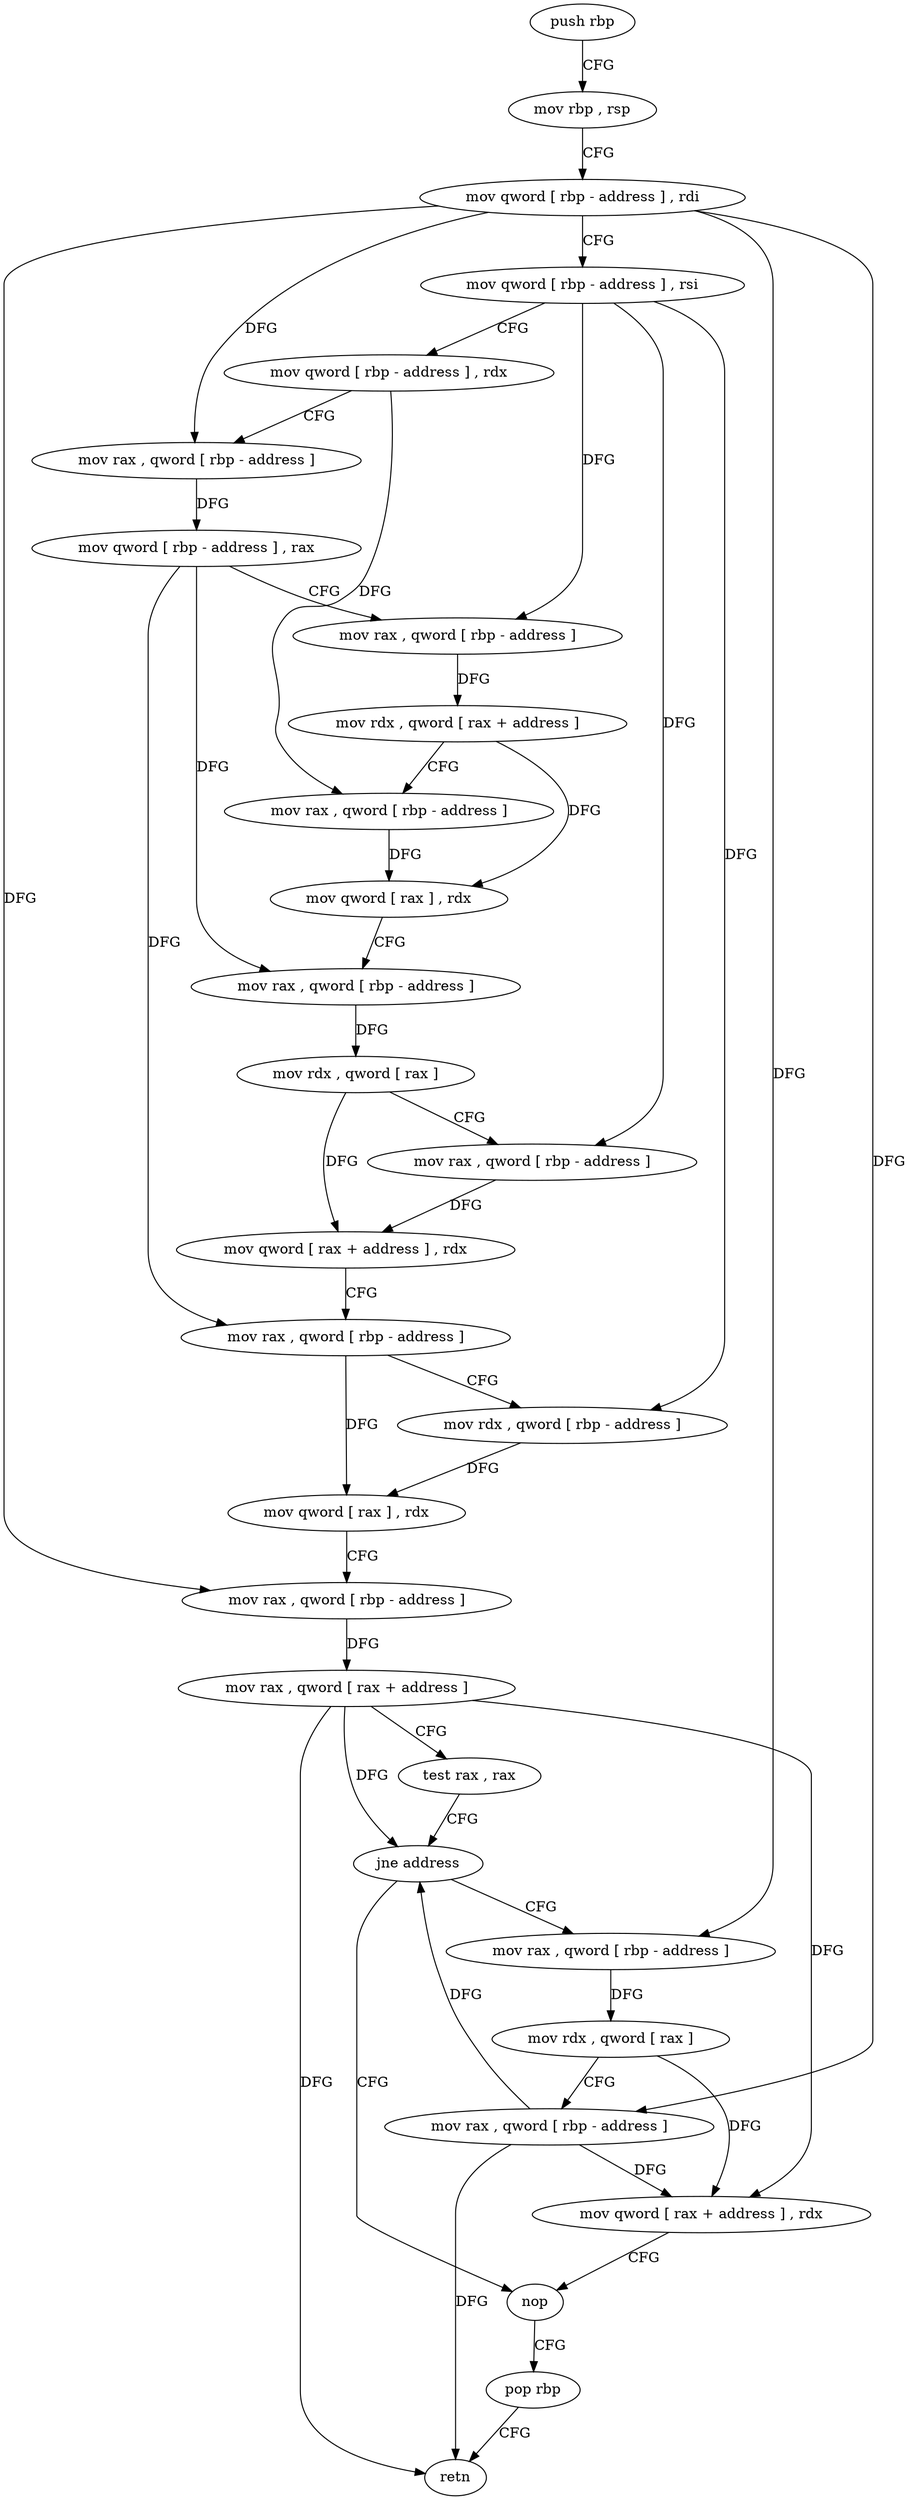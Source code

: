 digraph "func" {
"4227113" [label = "push rbp" ]
"4227114" [label = "mov rbp , rsp" ]
"4227117" [label = "mov qword [ rbp - address ] , rdi" ]
"4227121" [label = "mov qword [ rbp - address ] , rsi" ]
"4227125" [label = "mov qword [ rbp - address ] , rdx" ]
"4227129" [label = "mov rax , qword [ rbp - address ]" ]
"4227133" [label = "mov qword [ rbp - address ] , rax" ]
"4227137" [label = "mov rax , qword [ rbp - address ]" ]
"4227141" [label = "mov rdx , qword [ rax + address ]" ]
"4227148" [label = "mov rax , qword [ rbp - address ]" ]
"4227152" [label = "mov qword [ rax ] , rdx" ]
"4227155" [label = "mov rax , qword [ rbp - address ]" ]
"4227159" [label = "mov rdx , qword [ rax ]" ]
"4227162" [label = "mov rax , qword [ rbp - address ]" ]
"4227166" [label = "mov qword [ rax + address ] , rdx" ]
"4227173" [label = "mov rax , qword [ rbp - address ]" ]
"4227177" [label = "mov rdx , qword [ rbp - address ]" ]
"4227181" [label = "mov qword [ rax ] , rdx" ]
"4227184" [label = "mov rax , qword [ rbp - address ]" ]
"4227188" [label = "mov rax , qword [ rax + address ]" ]
"4227192" [label = "test rax , rax" ]
"4227195" [label = "jne address" ]
"4227212" [label = "nop" ]
"4227197" [label = "mov rax , qword [ rbp - address ]" ]
"4227213" [label = "pop rbp" ]
"4227214" [label = "retn" ]
"4227201" [label = "mov rdx , qword [ rax ]" ]
"4227204" [label = "mov rax , qword [ rbp - address ]" ]
"4227208" [label = "mov qword [ rax + address ] , rdx" ]
"4227113" -> "4227114" [ label = "CFG" ]
"4227114" -> "4227117" [ label = "CFG" ]
"4227117" -> "4227121" [ label = "CFG" ]
"4227117" -> "4227129" [ label = "DFG" ]
"4227117" -> "4227184" [ label = "DFG" ]
"4227117" -> "4227197" [ label = "DFG" ]
"4227117" -> "4227204" [ label = "DFG" ]
"4227121" -> "4227125" [ label = "CFG" ]
"4227121" -> "4227137" [ label = "DFG" ]
"4227121" -> "4227162" [ label = "DFG" ]
"4227121" -> "4227177" [ label = "DFG" ]
"4227125" -> "4227129" [ label = "CFG" ]
"4227125" -> "4227148" [ label = "DFG" ]
"4227129" -> "4227133" [ label = "DFG" ]
"4227133" -> "4227137" [ label = "CFG" ]
"4227133" -> "4227155" [ label = "DFG" ]
"4227133" -> "4227173" [ label = "DFG" ]
"4227137" -> "4227141" [ label = "DFG" ]
"4227141" -> "4227148" [ label = "CFG" ]
"4227141" -> "4227152" [ label = "DFG" ]
"4227148" -> "4227152" [ label = "DFG" ]
"4227152" -> "4227155" [ label = "CFG" ]
"4227155" -> "4227159" [ label = "DFG" ]
"4227159" -> "4227162" [ label = "CFG" ]
"4227159" -> "4227166" [ label = "DFG" ]
"4227162" -> "4227166" [ label = "DFG" ]
"4227166" -> "4227173" [ label = "CFG" ]
"4227173" -> "4227177" [ label = "CFG" ]
"4227173" -> "4227181" [ label = "DFG" ]
"4227177" -> "4227181" [ label = "DFG" ]
"4227181" -> "4227184" [ label = "CFG" ]
"4227184" -> "4227188" [ label = "DFG" ]
"4227188" -> "4227192" [ label = "CFG" ]
"4227188" -> "4227195" [ label = "DFG" ]
"4227188" -> "4227214" [ label = "DFG" ]
"4227188" -> "4227208" [ label = "DFG" ]
"4227192" -> "4227195" [ label = "CFG" ]
"4227195" -> "4227212" [ label = "CFG" ]
"4227195" -> "4227197" [ label = "CFG" ]
"4227212" -> "4227213" [ label = "CFG" ]
"4227197" -> "4227201" [ label = "DFG" ]
"4227213" -> "4227214" [ label = "CFG" ]
"4227201" -> "4227204" [ label = "CFG" ]
"4227201" -> "4227208" [ label = "DFG" ]
"4227204" -> "4227208" [ label = "DFG" ]
"4227204" -> "4227195" [ label = "DFG" ]
"4227204" -> "4227214" [ label = "DFG" ]
"4227208" -> "4227212" [ label = "CFG" ]
}
